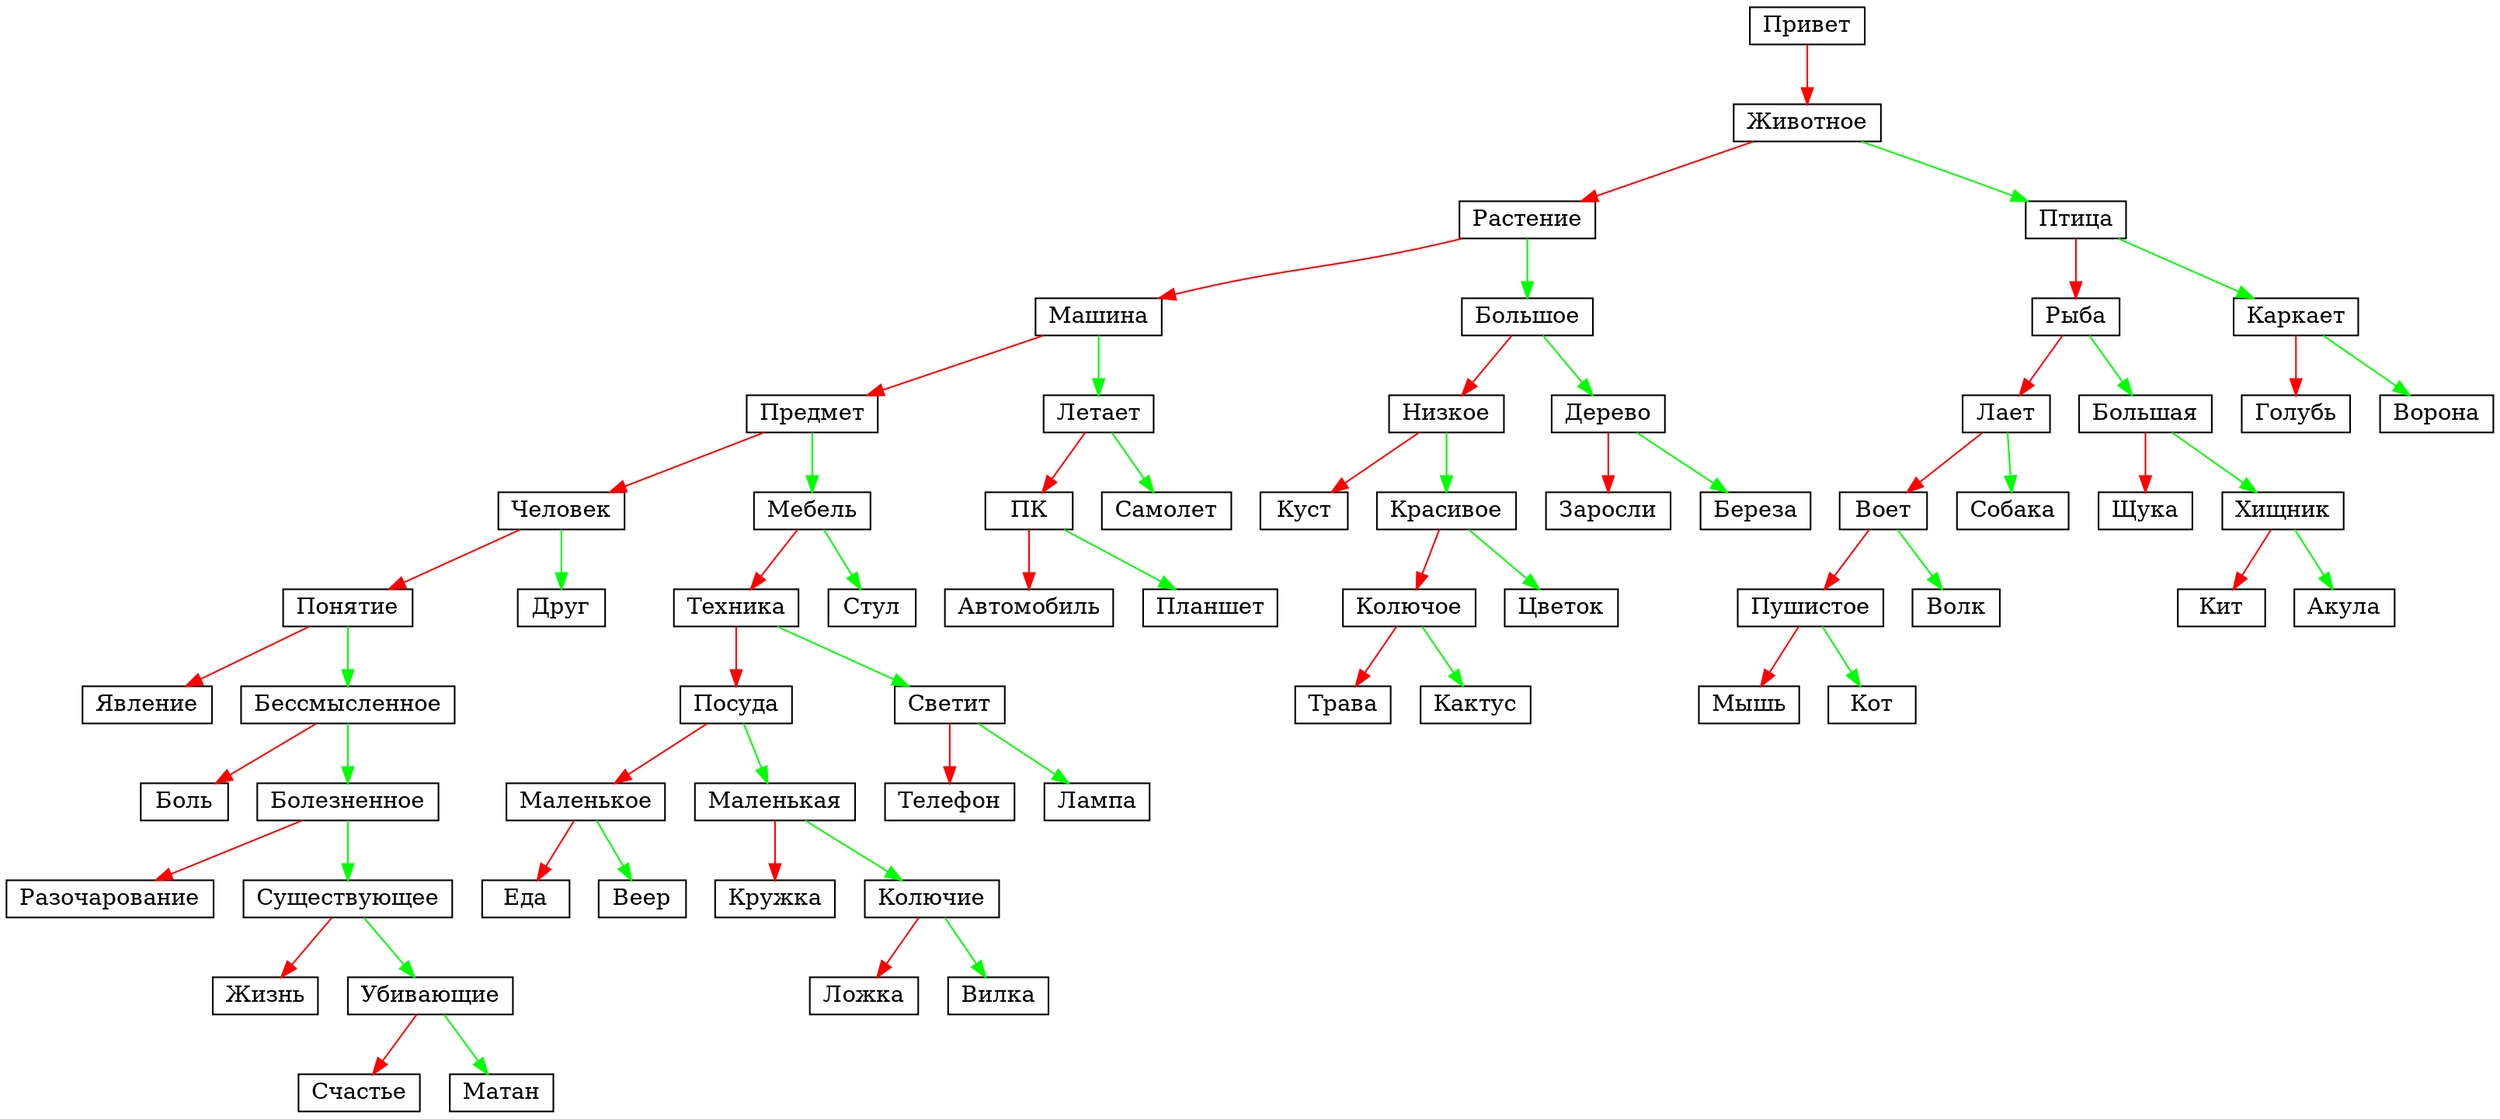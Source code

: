 digraph list {
	node [shape = record,height=.1];
	"node7" [label = "<f0>Явление" ] ;
	"node9" [label = "<f0>Боль" ] ;
	"node11" [label = "<f0>Разочарование" ] ;
	"node13" [label = "<f0>Жизнь" ] ;
	"node15" [label = "<f0>Счастье" ] ;
	"node16" [label = "<f0>Матан" ] ;
	"node14" [label = "<f0>Убивающие" ] ;
	"node12" [label = "<f0>Существующее" ] ;
	"node10" [label = "<f0>Болезненное" ] ;
	"node8" [label = "<f0>Бессмысленное" ] ;
	"node6" [label = "<f0>Понятие" ] ;
	"node17" [label = "<f0>Друг" ] ;
	"node5" [label = "<f0>Человек" ] ;
	"node22" [label = "<f0>Еда" ] ;
	"node23" [label = "<f0>Веер" ] ;
	"node21" [label = "<f0>Маленькое" ] ;
	"node25" [label = "<f0>Кружка" ] ;
	"node27" [label = "<f0>Ложка" ] ;
	"node28" [label = "<f0>Вилка" ] ;
	"node26" [label = "<f0>Колючие" ] ;
	"node24" [label = "<f0>Маленькая" ] ;
	"node20" [label = "<f0>Посуда" ] ;
	"node30" [label = "<f0>Телефон" ] ;
	"node31" [label = "<f0>Лампа" ] ;
	"node29" [label = "<f0>Светит" ] ;
	"node19" [label = "<f0>Техника" ] ;
	"node32" [label = "<f0>Стул" ] ;
	"node18" [label = "<f0>Мебель" ] ;
	"node4" [label = "<f0>Предмет" ] ;
	"node35" [label = "<f0>Автомобиль" ] ;
	"node36" [label = "<f0>Планшет" ] ;
	"node34" [label = "<f0>ПК" ] ;
	"node37" [label = "<f0>Самолет" ] ;
	"node33" [label = "<f0>Летает" ] ;
	"node3" [label = "<f0>Машина" ] ;
	"node40" [label = "<f0>Куст" ] ;
	"node43" [label = "<f0>Трава" ] ;
	"node44" [label = "<f0>Кактус" ] ;
	"node42" [label = "<f0>Колючое" ] ;
	"node45" [label = "<f0>Цветок" ] ;
	"node41" [label = "<f0>Красивое" ] ;
	"node39" [label = "<f0>Низкое" ] ;
	"node47" [label = "<f0>Заросли" ] ;
	"node48" [label = "<f0>Береза" ] ;
	"node46" [label = "<f0>Дерево" ] ;
	"node38" [label = "<f0>Большое" ] ;
	"node2" [label = "<f0>Растение" ] ;
	"node54" [label = "<f0>Мышь" ] ;
	"node55" [label = "<f0>Кот" ] ;
	"node53" [label = "<f0>Пушистое" ] ;
	"node56" [label = "<f0>Волк" ] ;
	"node52" [label = "<f0>Воет" ] ;
	"node57" [label = "<f0>Собака" ] ;
	"node51" [label = "<f0>Лает" ] ;
	"node59" [label = "<f0>Щука" ] ;
	"node61" [label = "<f0>Кит" ] ;
	"node62" [label = "<f0>Акула" ] ;
	"node60" [label = "<f0>Хищник" ] ;
	"node58" [label = "<f0>Большая" ] ;
	"node50" [label = "<f0>Рыба" ] ;
	"node64" [label = "<f0>Голубь" ] ;
	"node65" [label = "<f0>Ворона" ] ;
	"node63" [label = "<f0>Каркает" ] ;
	"node49" [label = "<f0>Птица" ] ;
	"node1" [label = "<f0>Животное" ] ;
	"node0" [label = "<f0>Привет" ] ;
	"node14":f0 -> "node15":f0 [color=red];
	"node14":f0 -> "node16":f0  [color=green];
	"node12":f0 -> "node13":f0 [color=red];
	"node12":f0 -> "node14":f0  [color=green];
	"node10":f0 -> "node11":f0 [color=red];
	"node10":f0 -> "node12":f0  [color=green];
	"node8":f0 -> "node9":f0 [color=red];
	"node8":f0 -> "node10":f0  [color=green];
	"node6":f0 -> "node7":f0 [color=red];
	"node6":f0 -> "node8":f0  [color=green];
	"node5":f0 -> "node6":f0 [color=red];
	"node5":f0 -> "node17":f0  [color=green];
	"node21":f0 -> "node22":f0 [color=red];
	"node21":f0 -> "node23":f0  [color=green];
	"node26":f0 -> "node27":f0 [color=red];
	"node26":f0 -> "node28":f0  [color=green];
	"node24":f0 -> "node25":f0 [color=red];
	"node24":f0 -> "node26":f0  [color=green];
	"node20":f0 -> "node21":f0 [color=red];
	"node20":f0 -> "node24":f0  [color=green];
	"node29":f0 -> "node30":f0 [color=red];
	"node29":f0 -> "node31":f0  [color=green];
	"node19":f0 -> "node20":f0 [color=red];
	"node19":f0 -> "node29":f0  [color=green];
	"node18":f0 -> "node19":f0 [color=red];
	"node18":f0 -> "node32":f0  [color=green];
	"node4":f0 -> "node5":f0 [color=red];
	"node4":f0 -> "node18":f0  [color=green];
	"node34":f0 -> "node35":f0 [color=red];
	"node34":f0 -> "node36":f0  [color=green];
	"node33":f0 -> "node34":f0 [color=red];
	"node33":f0 -> "node37":f0  [color=green];
	"node3":f0 -> "node4":f0 [color=red];
	"node3":f0 -> "node33":f0  [color=green];
	"node42":f0 -> "node43":f0 [color=red];
	"node42":f0 -> "node44":f0  [color=green];
	"node41":f0 -> "node42":f0 [color=red];
	"node41":f0 -> "node45":f0  [color=green];
	"node39":f0 -> "node40":f0 [color=red];
	"node39":f0 -> "node41":f0  [color=green];
	"node46":f0 -> "node47":f0 [color=red];
	"node46":f0 -> "node48":f0  [color=green];
	"node38":f0 -> "node39":f0 [color=red];
	"node38":f0 -> "node46":f0  [color=green];
	"node2":f0 -> "node3":f0 [color=red];
	"node2":f0 -> "node38":f0  [color=green];
	"node53":f0 -> "node54":f0 [color=red];
	"node53":f0 -> "node55":f0  [color=green];
	"node52":f0 -> "node53":f0 [color=red];
	"node52":f0 -> "node56":f0  [color=green];
	"node51":f0 -> "node52":f0 [color=red];
	"node51":f0 -> "node57":f0  [color=green];
	"node60":f0 -> "node61":f0 [color=red];
	"node60":f0 -> "node62":f0  [color=green];
	"node58":f0 -> "node59":f0 [color=red];
	"node58":f0 -> "node60":f0  [color=green];
	"node50":f0 -> "node51":f0 [color=red];
	"node50":f0 -> "node58":f0  [color=green];
	"node63":f0 -> "node64":f0 [color=red];
	"node63":f0 -> "node65":f0  [color=green];
	"node49":f0 -> "node50":f0 [color=red];
	"node49":f0 -> "node63":f0  [color=green];
	"node1":f0 -> "node2":f0 [color=red];
	"node1":f0 -> "node49":f0  [color=green];
	"node0":f0 -> "node1":f0 [color=red];
}